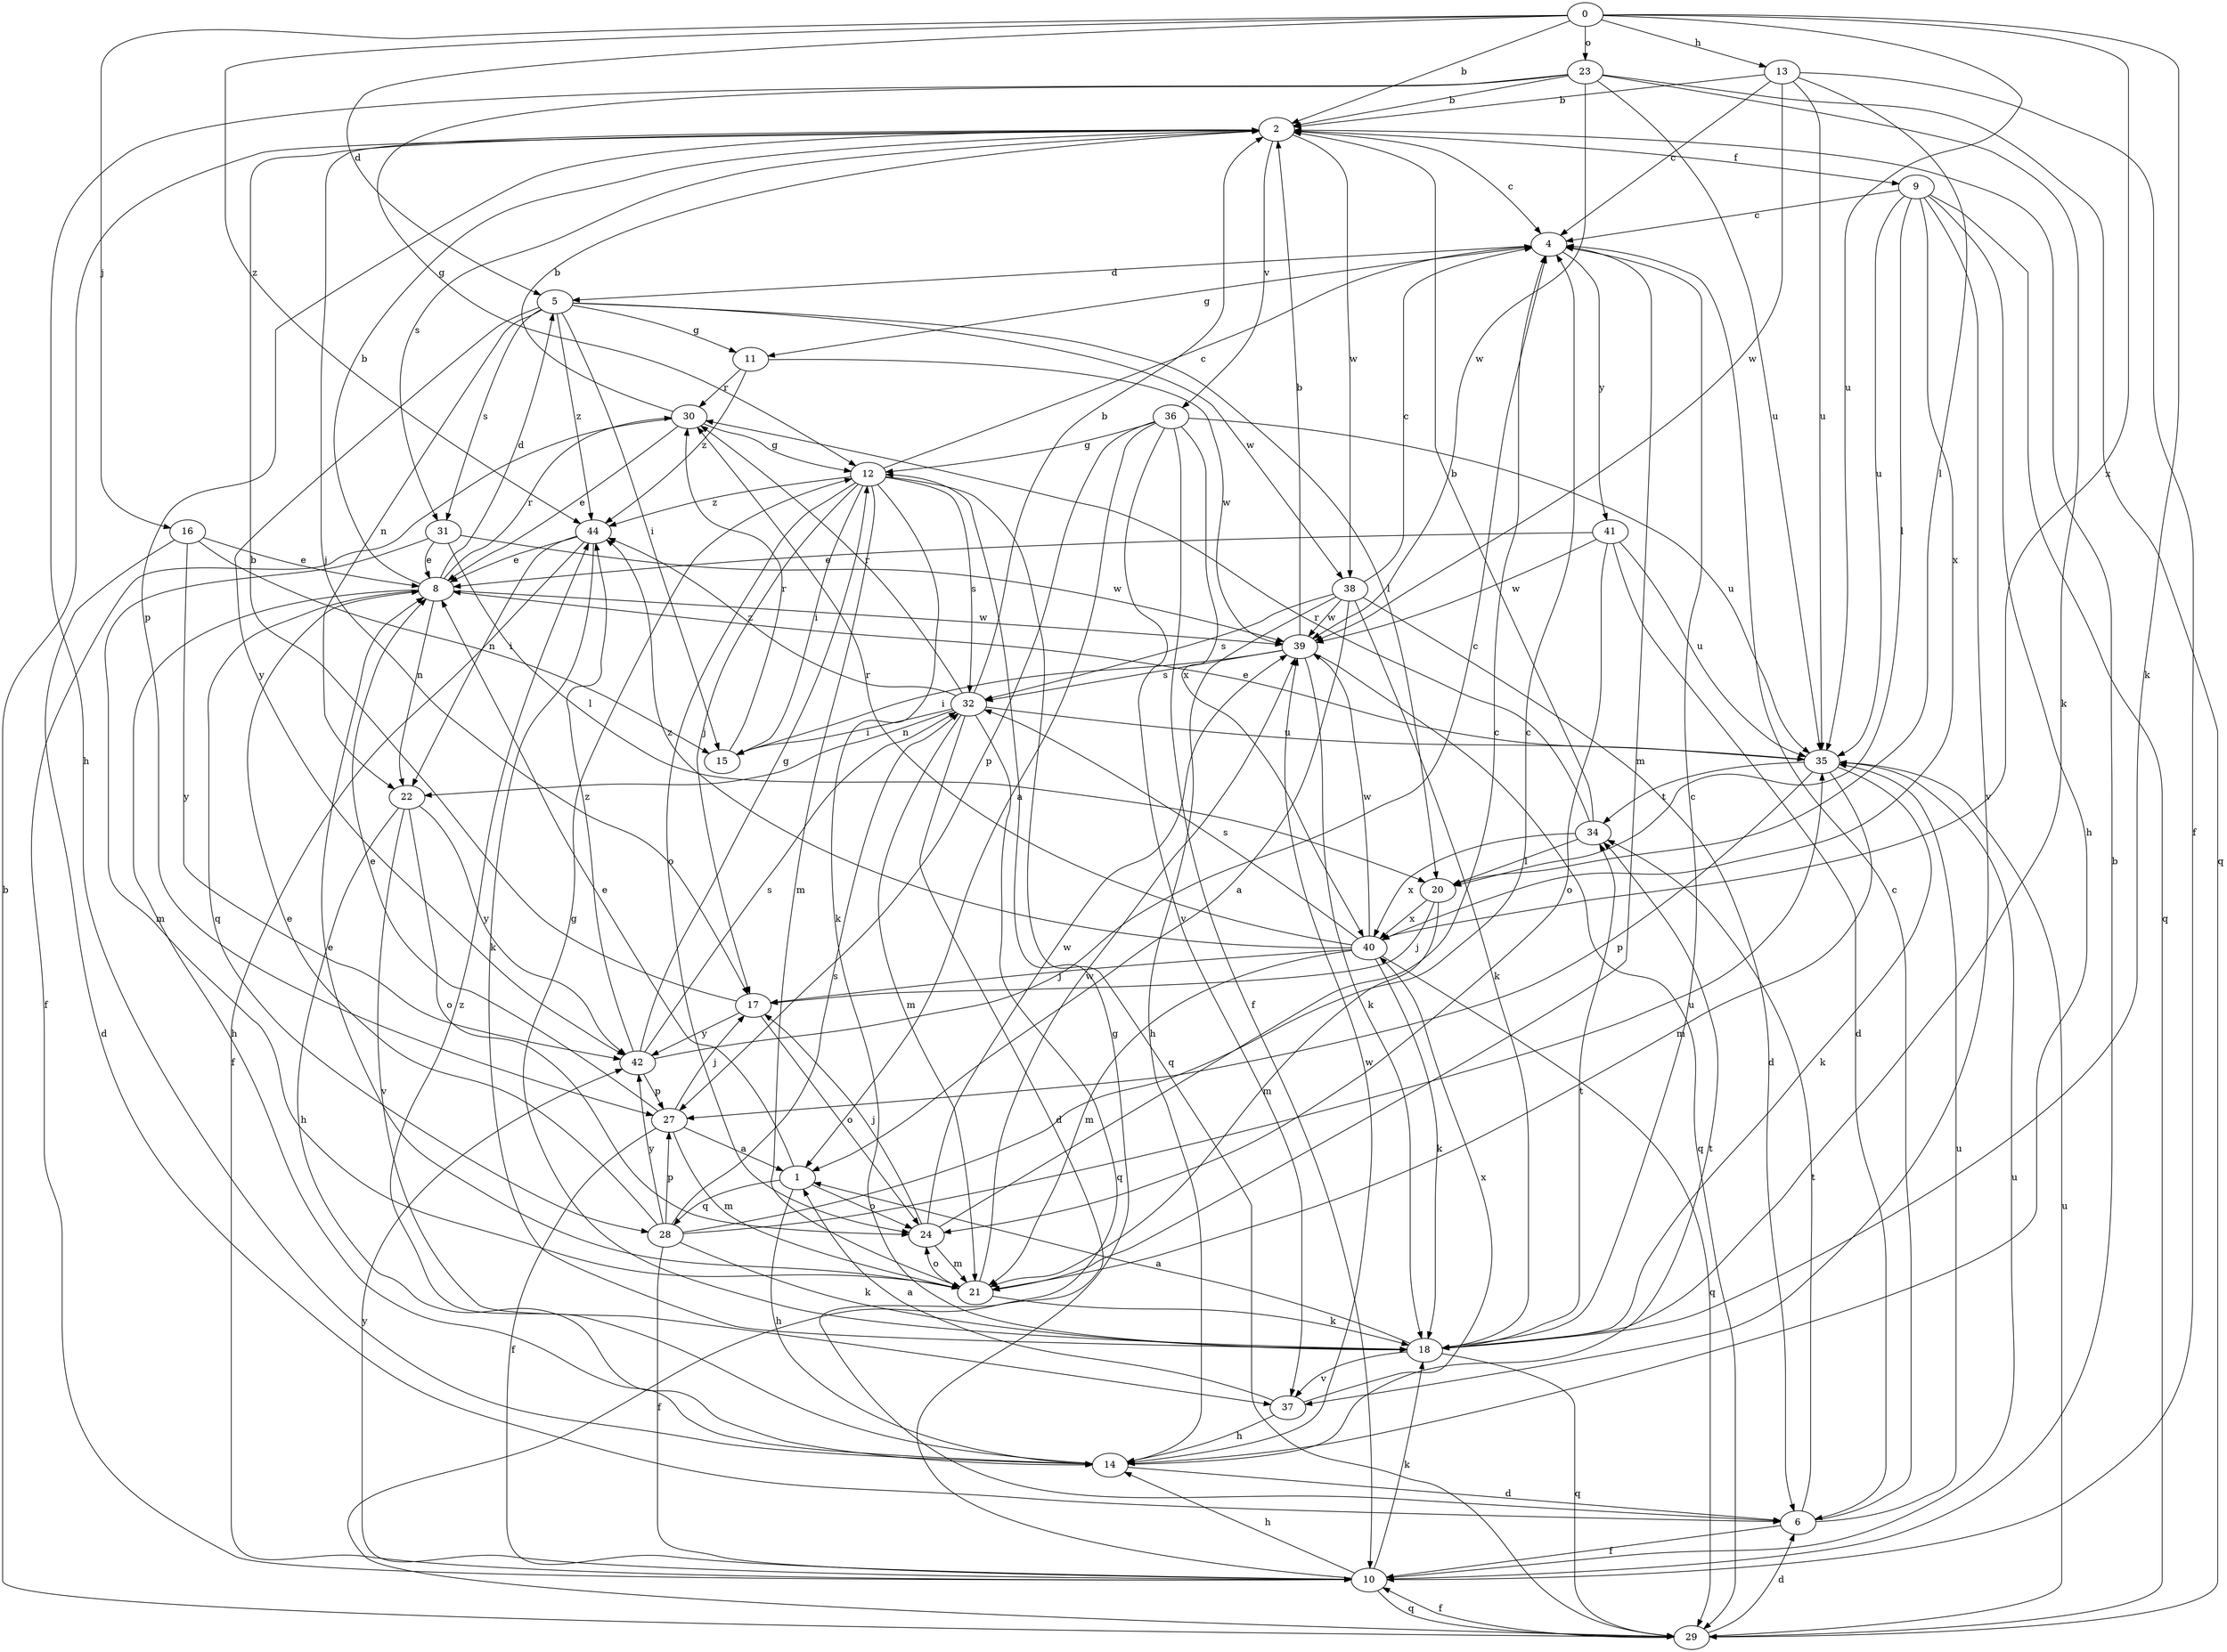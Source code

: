 strict digraph  {
0;
1;
2;
4;
5;
6;
8;
9;
10;
11;
12;
13;
14;
15;
16;
17;
18;
20;
21;
22;
23;
24;
27;
28;
29;
30;
31;
32;
34;
35;
36;
37;
38;
39;
40;
41;
42;
44;
0 -> 2  [label=b];
0 -> 5  [label=d];
0 -> 13  [label=h];
0 -> 16  [label=j];
0 -> 18  [label=k];
0 -> 23  [label=o];
0 -> 35  [label=u];
0 -> 40  [label=x];
0 -> 44  [label=z];
1 -> 8  [label=e];
1 -> 14  [label=h];
1 -> 24  [label=o];
1 -> 28  [label=q];
2 -> 4  [label=c];
2 -> 9  [label=f];
2 -> 17  [label=j];
2 -> 27  [label=p];
2 -> 31  [label=s];
2 -> 36  [label=v];
2 -> 38  [label=w];
4 -> 5  [label=d];
4 -> 11  [label=g];
4 -> 21  [label=m];
4 -> 41  [label=y];
5 -> 11  [label=g];
5 -> 15  [label=i];
5 -> 20  [label=l];
5 -> 22  [label=n];
5 -> 31  [label=s];
5 -> 38  [label=w];
5 -> 42  [label=y];
5 -> 44  [label=z];
6 -> 4  [label=c];
6 -> 10  [label=f];
6 -> 34  [label=t];
6 -> 35  [label=u];
8 -> 2  [label=b];
8 -> 5  [label=d];
8 -> 14  [label=h];
8 -> 22  [label=n];
8 -> 28  [label=q];
8 -> 30  [label=r];
8 -> 39  [label=w];
9 -> 4  [label=c];
9 -> 14  [label=h];
9 -> 20  [label=l];
9 -> 29  [label=q];
9 -> 35  [label=u];
9 -> 37  [label=v];
9 -> 40  [label=x];
10 -> 2  [label=b];
10 -> 12  [label=g];
10 -> 14  [label=h];
10 -> 18  [label=k];
10 -> 29  [label=q];
10 -> 35  [label=u];
10 -> 42  [label=y];
11 -> 30  [label=r];
11 -> 39  [label=w];
11 -> 44  [label=z];
12 -> 4  [label=c];
12 -> 15  [label=i];
12 -> 17  [label=j];
12 -> 18  [label=k];
12 -> 21  [label=m];
12 -> 24  [label=o];
12 -> 29  [label=q];
12 -> 32  [label=s];
12 -> 44  [label=z];
13 -> 2  [label=b];
13 -> 4  [label=c];
13 -> 10  [label=f];
13 -> 20  [label=l];
13 -> 35  [label=u];
13 -> 39  [label=w];
14 -> 6  [label=d];
14 -> 34  [label=t];
14 -> 39  [label=w];
14 -> 44  [label=z];
15 -> 30  [label=r];
16 -> 6  [label=d];
16 -> 8  [label=e];
16 -> 15  [label=i];
16 -> 42  [label=y];
17 -> 2  [label=b];
17 -> 24  [label=o];
17 -> 42  [label=y];
18 -> 1  [label=a];
18 -> 4  [label=c];
18 -> 12  [label=g];
18 -> 29  [label=q];
18 -> 34  [label=t];
18 -> 37  [label=v];
20 -> 17  [label=j];
20 -> 21  [label=m];
20 -> 40  [label=x];
21 -> 8  [label=e];
21 -> 18  [label=k];
21 -> 24  [label=o];
21 -> 39  [label=w];
22 -> 14  [label=h];
22 -> 24  [label=o];
22 -> 37  [label=v];
22 -> 42  [label=y];
23 -> 2  [label=b];
23 -> 12  [label=g];
23 -> 14  [label=h];
23 -> 18  [label=k];
23 -> 29  [label=q];
23 -> 35  [label=u];
23 -> 39  [label=w];
24 -> 4  [label=c];
24 -> 17  [label=j];
24 -> 21  [label=m];
24 -> 39  [label=w];
27 -> 1  [label=a];
27 -> 8  [label=e];
27 -> 10  [label=f];
27 -> 17  [label=j];
27 -> 21  [label=m];
28 -> 4  [label=c];
28 -> 8  [label=e];
28 -> 10  [label=f];
28 -> 18  [label=k];
28 -> 27  [label=p];
28 -> 32  [label=s];
28 -> 35  [label=u];
28 -> 42  [label=y];
29 -> 2  [label=b];
29 -> 6  [label=d];
29 -> 10  [label=f];
29 -> 35  [label=u];
30 -> 2  [label=b];
30 -> 8  [label=e];
30 -> 10  [label=f];
30 -> 12  [label=g];
31 -> 8  [label=e];
31 -> 20  [label=l];
31 -> 21  [label=m];
31 -> 39  [label=w];
32 -> 2  [label=b];
32 -> 6  [label=d];
32 -> 15  [label=i];
32 -> 21  [label=m];
32 -> 22  [label=n];
32 -> 29  [label=q];
32 -> 30  [label=r];
32 -> 35  [label=u];
32 -> 44  [label=z];
34 -> 2  [label=b];
34 -> 20  [label=l];
34 -> 30  [label=r];
34 -> 40  [label=x];
35 -> 8  [label=e];
35 -> 18  [label=k];
35 -> 21  [label=m];
35 -> 27  [label=p];
35 -> 34  [label=t];
36 -> 1  [label=a];
36 -> 10  [label=f];
36 -> 12  [label=g];
36 -> 27  [label=p];
36 -> 35  [label=u];
36 -> 37  [label=v];
36 -> 40  [label=x];
37 -> 1  [label=a];
37 -> 14  [label=h];
37 -> 40  [label=x];
38 -> 1  [label=a];
38 -> 4  [label=c];
38 -> 6  [label=d];
38 -> 14  [label=h];
38 -> 18  [label=k];
38 -> 32  [label=s];
38 -> 39  [label=w];
39 -> 2  [label=b];
39 -> 15  [label=i];
39 -> 18  [label=k];
39 -> 29  [label=q];
39 -> 32  [label=s];
40 -> 17  [label=j];
40 -> 18  [label=k];
40 -> 21  [label=m];
40 -> 29  [label=q];
40 -> 30  [label=r];
40 -> 32  [label=s];
40 -> 39  [label=w];
40 -> 44  [label=z];
41 -> 6  [label=d];
41 -> 8  [label=e];
41 -> 24  [label=o];
41 -> 35  [label=u];
41 -> 39  [label=w];
42 -> 4  [label=c];
42 -> 12  [label=g];
42 -> 27  [label=p];
42 -> 32  [label=s];
42 -> 44  [label=z];
44 -> 8  [label=e];
44 -> 10  [label=f];
44 -> 18  [label=k];
44 -> 22  [label=n];
}
